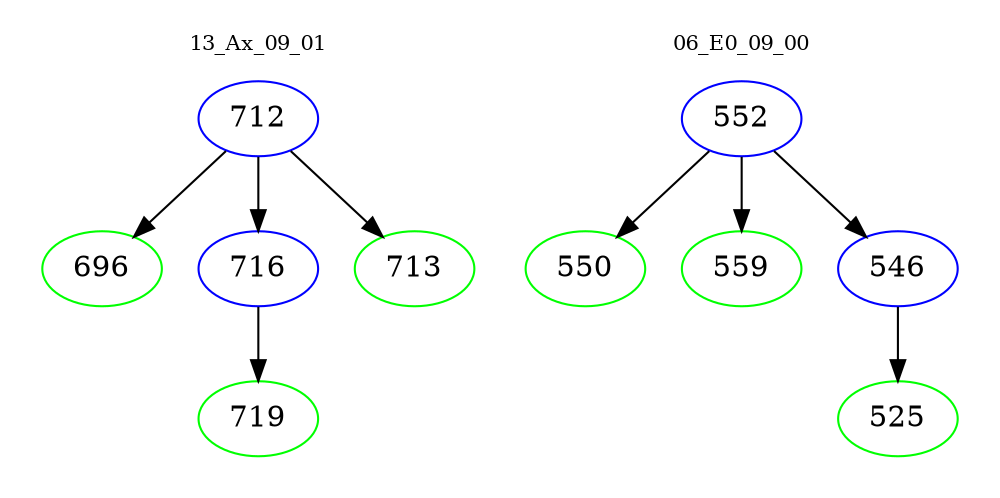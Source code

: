 digraph{
subgraph cluster_0 {
color = white
label = "13_Ax_09_01";
fontsize=10;
T0_712 [label="712", color="blue"]
T0_712 -> T0_696 [color="black"]
T0_696 [label="696", color="green"]
T0_712 -> T0_716 [color="black"]
T0_716 [label="716", color="blue"]
T0_716 -> T0_719 [color="black"]
T0_719 [label="719", color="green"]
T0_712 -> T0_713 [color="black"]
T0_713 [label="713", color="green"]
}
subgraph cluster_1 {
color = white
label = "06_E0_09_00";
fontsize=10;
T1_552 [label="552", color="blue"]
T1_552 -> T1_550 [color="black"]
T1_550 [label="550", color="green"]
T1_552 -> T1_559 [color="black"]
T1_559 [label="559", color="green"]
T1_552 -> T1_546 [color="black"]
T1_546 [label="546", color="blue"]
T1_546 -> T1_525 [color="black"]
T1_525 [label="525", color="green"]
}
}
